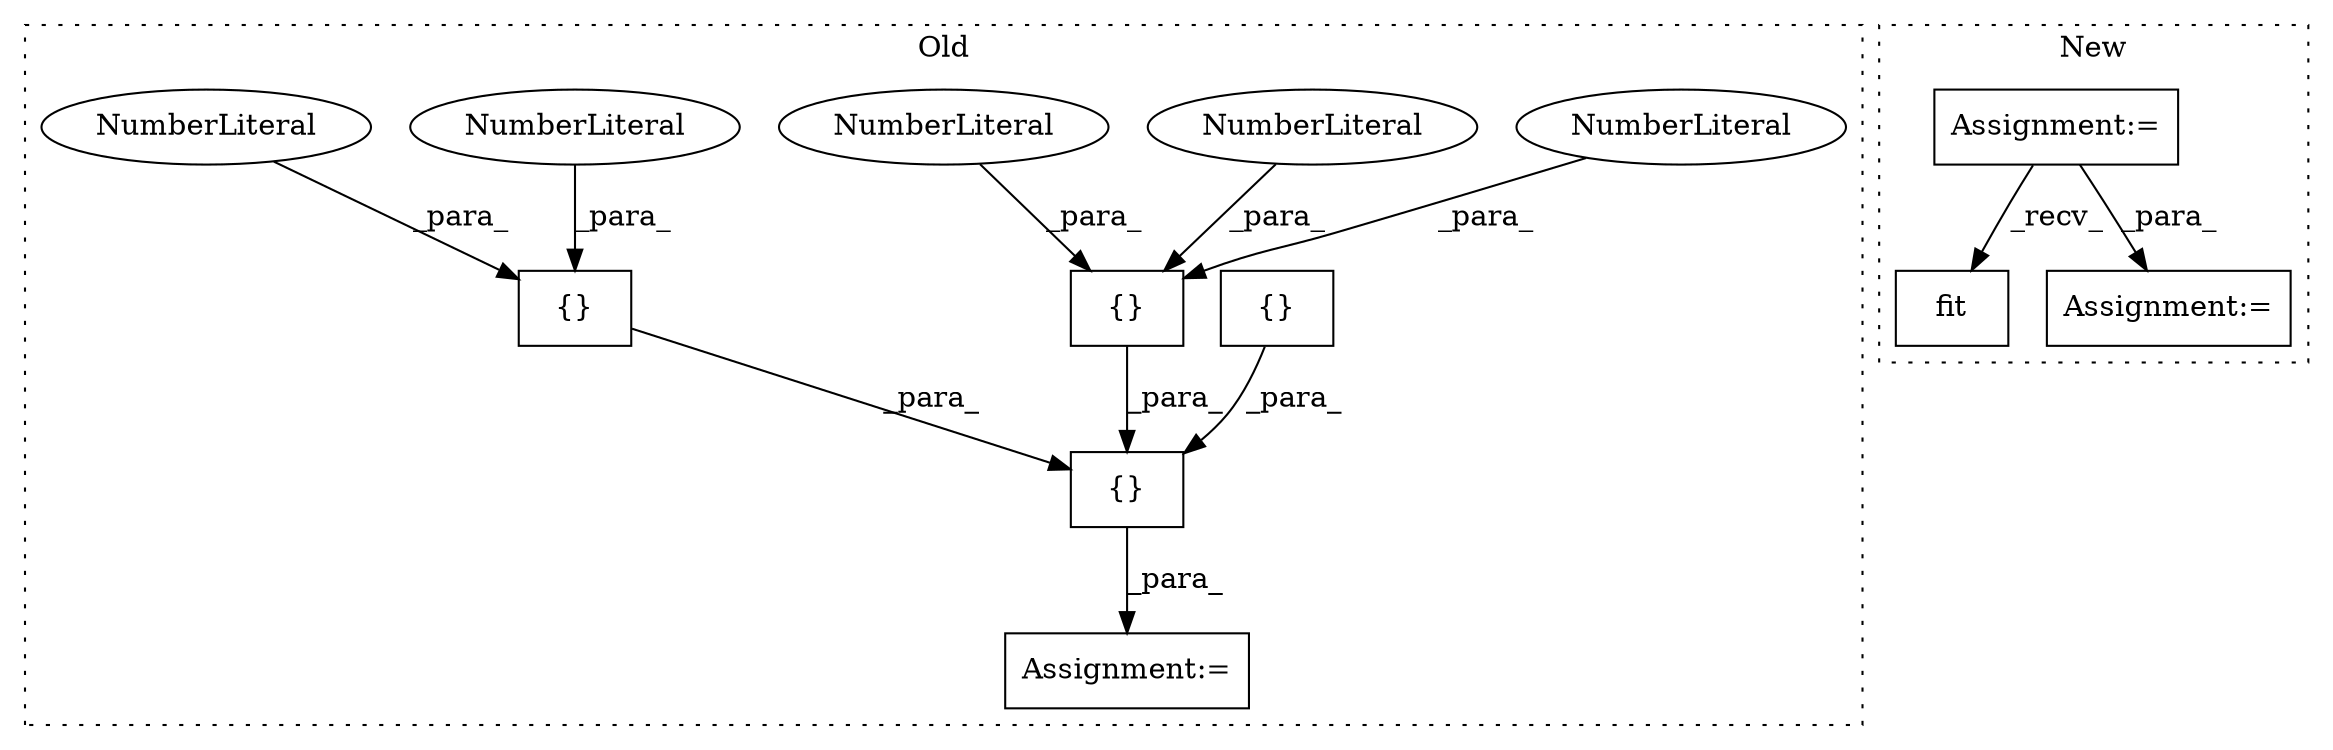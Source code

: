 digraph G {
subgraph cluster0 {
1 [label="{}" a="4" s="1257,1263" l="1,1" shape="box"];
3 [label="Assignment:=" a="7" s="1167" l="1" shape="box"];
6 [label="NumberLiteral" a="34" s="1260" l="1" shape="ellipse"];
7 [label="NumberLiteral" a="34" s="1258" l="1" shape="ellipse"];
8 [label="{}" a="4" s="1249,1255" l="1,1" shape="box"];
9 [label="NumberLiteral" a="34" s="1262" l="1" shape="ellipse"];
10 [label="{}" a="4" s="1265,1271" l="1,1" shape="box"];
11 [label="NumberLiteral" a="34" s="1270" l="1" shape="ellipse"];
12 [label="{}" a="4" s="1248,1272" l="1,1" shape="box"];
13 [label="NumberLiteral" a="34" s="1266" l="1" shape="ellipse"];
label = "Old";
style="dotted";
}
subgraph cluster1 {
2 [label="fit" a="32" s="1834" l="5" shape="box"];
4 [label="Assignment:=" a="7" s="1542" l="1" shape="box"];
5 [label="Assignment:=" a="7" s="1846" l="1" shape="box"];
label = "New";
style="dotted";
}
1 -> 12 [label="_para_"];
4 -> 2 [label="_recv_"];
4 -> 5 [label="_para_"];
6 -> 1 [label="_para_"];
7 -> 1 [label="_para_"];
8 -> 12 [label="_para_"];
9 -> 1 [label="_para_"];
10 -> 12 [label="_para_"];
11 -> 10 [label="_para_"];
12 -> 3 [label="_para_"];
13 -> 10 [label="_para_"];
}